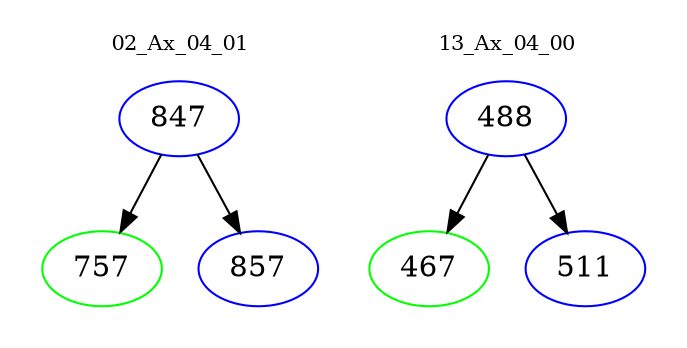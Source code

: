 digraph{
subgraph cluster_0 {
color = white
label = "02_Ax_04_01";
fontsize=10;
T0_847 [label="847", color="blue"]
T0_847 -> T0_757 [color="black"]
T0_757 [label="757", color="green"]
T0_847 -> T0_857 [color="black"]
T0_857 [label="857", color="blue"]
}
subgraph cluster_1 {
color = white
label = "13_Ax_04_00";
fontsize=10;
T1_488 [label="488", color="blue"]
T1_488 -> T1_467 [color="black"]
T1_467 [label="467", color="green"]
T1_488 -> T1_511 [color="black"]
T1_511 [label="511", color="blue"]
}
}

